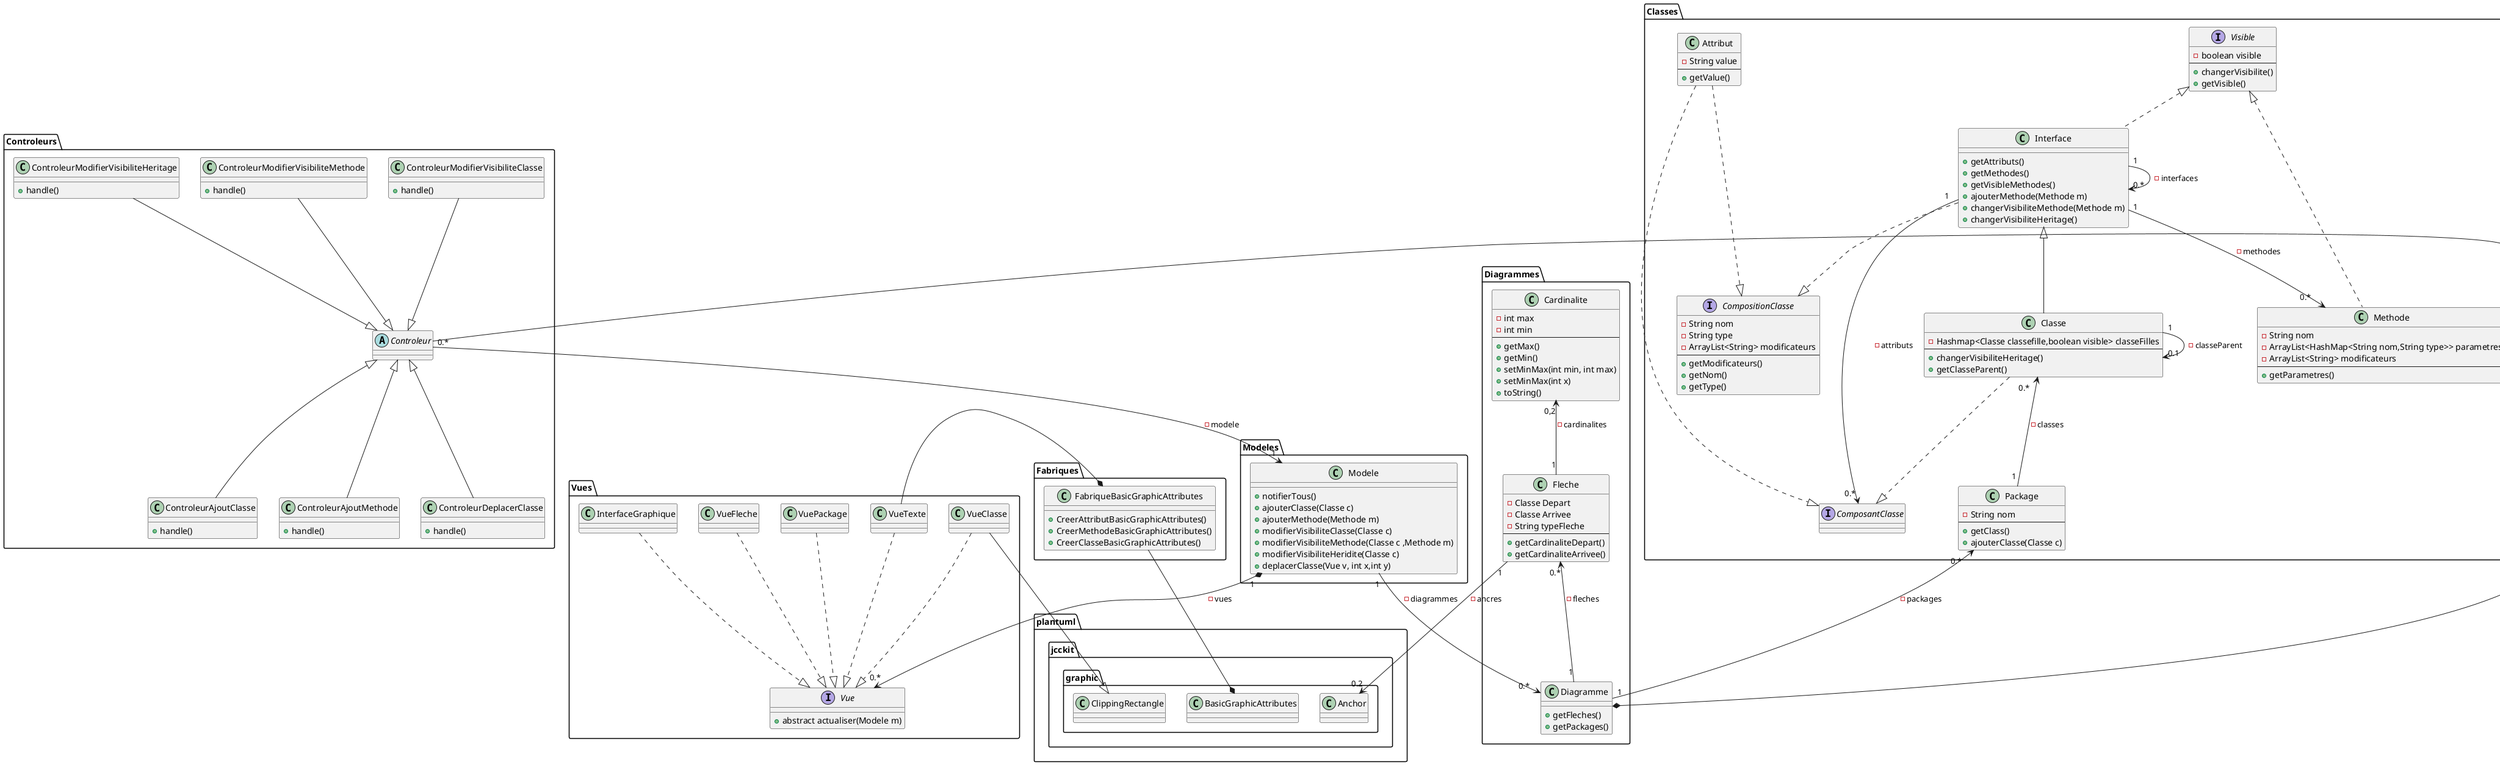 @startuml
'https://plantuml.com/class-diagram
package plantuml {
package jcckit{
package graphic{
class Anchor
class ClippingRectangle
class BasicGraphicAttributes
}
}
}
package java{
package lang{
package reflect{
}
}
}
package javafx{
package event{
class EventHandler
}
}
package Controleurs{
abstract class Controleur{
}
class ControleurAjoutClasse{
+handle()
}
class ControleurAjoutMethode{
+handle()
}
class ControleurDeplacerClasse{
+handle()
}
class ControleurModifierVisibiliteClasse{
+handle()
}
class ControleurModifierVisibiliteMethode{
+handle()
}
class ControleurModifierVisibiliteHeritage{
+handle()
}
}
package Modeles{
class Modele{
+notifierTous()
+ajouterClasse(Classe c)
+ajouterMethode(Methode m)
+modifierVisibiliteClasse(Classe c)
+modifierVisibiliteMethode(Classe c ,Methode m)
+modifierVisibiliteHeridite(Classe c)
+deplacerClasse(Vue v, int x,int y)
}
}
package Vues{
interface Vue{
+ abstract actualiser(Modele m)
}
class VueClasse{
}
class VuePackage{
}
class VueFleche{
}
class VueTexte{
}
class InterfaceGraphique{
}
}
package Diagrammes{
class Fleche{
-Classe Depart
-Classe Arrivee
-String typeFleche
--
+getCardinaliteDepart()
+getCardinaliteArrivee()
}
class Cardinalite{
-int max
-int min
--
+getMax()
+getMin()
+setMinMax(int min, int max)
+setMinMax(int x)
+toString()
}
class Diagramme{
+getFleches()
+getPackages()
}
}

package Fabriques{
class FabriqueBasicGraphicAttributes{
+CreerAttributBasicGraphicAttributes()
+CreerMethodeBasicGraphicAttributes()
+CreerClasseBasicGraphicAttributes()
}
}

package Classes{
interface Visible{
-boolean visible
--
+changerVisibilite()
+getVisible()
}
class Classe{
-Hashmap<Classe classefille,boolean visible> classeFilles
--
+changerVisibiliteHeritage()
+getClasseParent()
}
class Methode{
-String nom
-ArrayList<HashMap<String nom,String type>> parametres
-ArrayList<String> modificateurs
--
+getParametres()
}
interface ComposantClasse{
}
interface CompositionClasse{
-String nom
-String type
-ArrayList<String> modificateurs
--
+getModificateurs()
+getNom()
+getType()
}
class Attribut{
-String value
--
+getValue()
}
class Interface{
+getAttributs()
+getMethodes()
+getVisibleMethodes()
+ajouterMethode(Methode m)
+changerVisibiliteMethode(Methode m)
+changerVisibiliteHeritage()
}
class Package{
-String nom
--
+getClass()
+ajouterClasse(Classe c)
}
}
package LectureFichier{
class Analyse{
+creerDiagramme()
}
}
Fleche "1"-->"0.2" Anchor : -ancres
Fleche "0.*"<--"1" Diagramme : -fleches
Modele "1 "-->"0.*   " Diagramme : -diagrammes
Controleur <|-- ControleurAjoutClasse
Controleur <|-- ControleurAjoutMethode
Controleur <|-- ControleurDeplacerClasse
Controleur "0.*"-->"1" Modele : -modele
Modele "1"*-->"0.*" Vue : - vues
InterfaceGraphique ..|> Vue
VueFleche ..|> Vue
VueClasse ..|> Vue
VuePackage ..|> Vue
Classe "0.*   "<--"1 " Package : -classes
Package "0.*   "<--"1 " Diagramme : -packages
Controleur -|> EventHandler
ClippingRectangle <|-- VueClasse
Interface "1  "-->"0.*" ComposantClasse : -attributs
FabriqueBasicGraphicAttributes --* BasicGraphicAttributes
VueTexte ..|> Vue
VueTexte -* FabriqueBasicGraphicAttributes
Analyse --* reflect
Attribut ..|> ComposantClasse
Cardinalite "0,2"<--"1" Fleche :-cardinalites
Classe "1"-->"0.1" Classe :-classeParent
Interface "1"-->"0.*" Interface : -interfaces
Interface <|-- Classe
Interface "1"-->"0.*   " Methode : -methodes
Attribut ...|> CompositionClasse
Interface ..|> CompositionClasse
Classe ..|> ComposantClasse
ControleurModifierVisibiliteClasse --|> Controleur
ControleurModifierVisibiliteMethode --|> Controleur
ControleurModifierVisibiliteHeritage --|> Controleur
Visible <|.. Methode
Visible <|.. Interface
Analyse --* Diagramme
@enduml